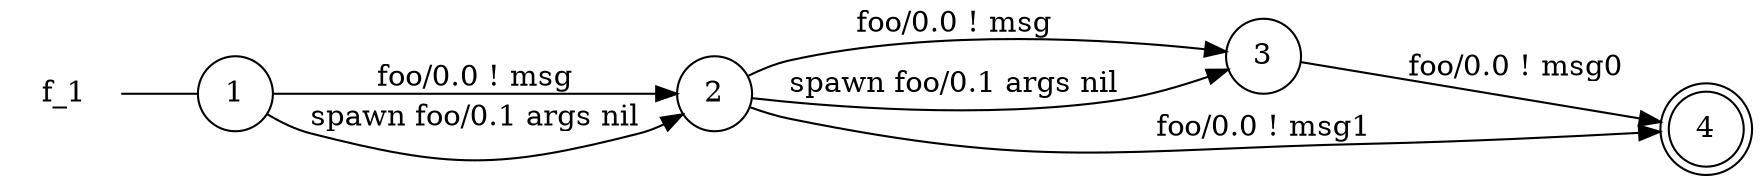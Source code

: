digraph f_1 {
	rankdir="LR";
	n_0 [label="f_1", shape="plaintext"];
	n_1 [id="1", shape=circle, label="1"];
	n_0 -> n_1 [arrowhead=none];
	n_2 [id="6", shape=circle, label="2"];
	n_3 [id="3", shape=circle, label="3"];
	n_4 [id="2", shape=doublecircle, label="4"];

	n_2 -> n_3 [id="[$e|13]", label="foo/0.0 ! msg"];
	n_2 -> n_3 [id="[$e|2]", label="spawn foo/0.1 args nil"];
	n_2 -> n_4 [id="[$e|11]", label="foo/0.0 ! msg1"];
	n_1 -> n_2 [id="[$e|1]", label="foo/0.0 ! msg"];
	n_1 -> n_2 [id="[$e|12]", label="spawn foo/0.1 args nil"];
	n_3 -> n_4 [id="[$e|6]", label="foo/0.0 ! msg0"];
}
